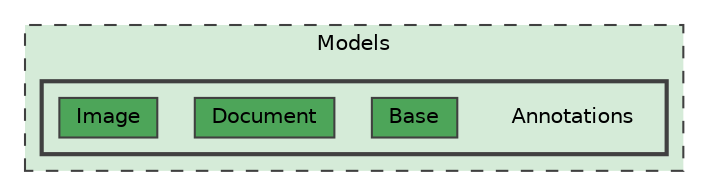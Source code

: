 digraph "C:/Users/tkefauver/Source/Repos/MonkeyPaste/Common/MonkeyPaste.Common.Plugin/Models/Annotations"
{
 // LATEX_PDF_SIZE
  bgcolor="transparent";
  edge [fontname=Helvetica,fontsize=10,labelfontname=Helvetica,labelfontsize=10];
  node [fontname=Helvetica,fontsize=10,shape=box,height=0.2,width=0.4];
  compound=true
  subgraph clusterdir_22305cb0964bbe63c21991dd2265ce48 {
    graph [ bgcolor="#d5ebd8", pencolor="grey25", label="Models", fontname=Helvetica,fontsize=10 style="filled,dashed", URL="dir_22305cb0964bbe63c21991dd2265ce48.html",tooltip=""]
  subgraph clusterdir_00466fe748853fe733639cc732ed812f {
    graph [ bgcolor="#d5ebd8", pencolor="grey25", label="", fontname=Helvetica,fontsize=10 style="filled,bold", URL="dir_00466fe748853fe733639cc732ed812f.html",tooltip=""]
    dir_00466fe748853fe733639cc732ed812f [shape=plaintext, label="Annotations"];
  dir_13445c79183143a368b99b54c9c3ef33 [label="Base", fillcolor="#4da559", color="grey25", style="filled", URL="dir_13445c79183143a368b99b54c9c3ef33.html",tooltip=""];
  dir_5d1f72bf8f8730bd0b2e7da7873178ab [label="Document", fillcolor="#4da559", color="grey25", style="filled", URL="dir_5d1f72bf8f8730bd0b2e7da7873178ab.html",tooltip=""];
  dir_e014d2231ed8bdba3a89d21be9aa5b6b [label="Image", fillcolor="#4da559", color="grey25", style="filled", URL="dir_e014d2231ed8bdba3a89d21be9aa5b6b.html",tooltip=""];
  }
  }
}
